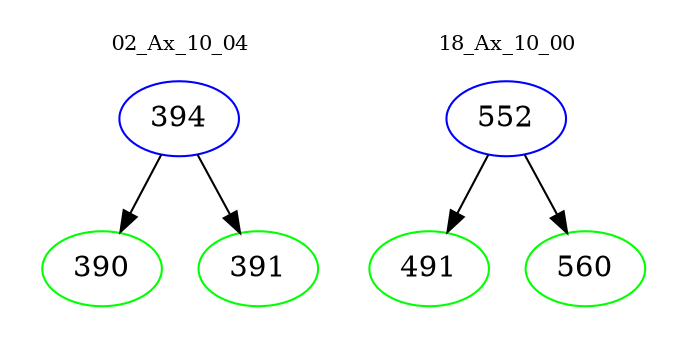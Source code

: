 digraph{
subgraph cluster_0 {
color = white
label = "02_Ax_10_04";
fontsize=10;
T0_394 [label="394", color="blue"]
T0_394 -> T0_390 [color="black"]
T0_390 [label="390", color="green"]
T0_394 -> T0_391 [color="black"]
T0_391 [label="391", color="green"]
}
subgraph cluster_1 {
color = white
label = "18_Ax_10_00";
fontsize=10;
T1_552 [label="552", color="blue"]
T1_552 -> T1_491 [color="black"]
T1_491 [label="491", color="green"]
T1_552 -> T1_560 [color="black"]
T1_560 [label="560", color="green"]
}
}
